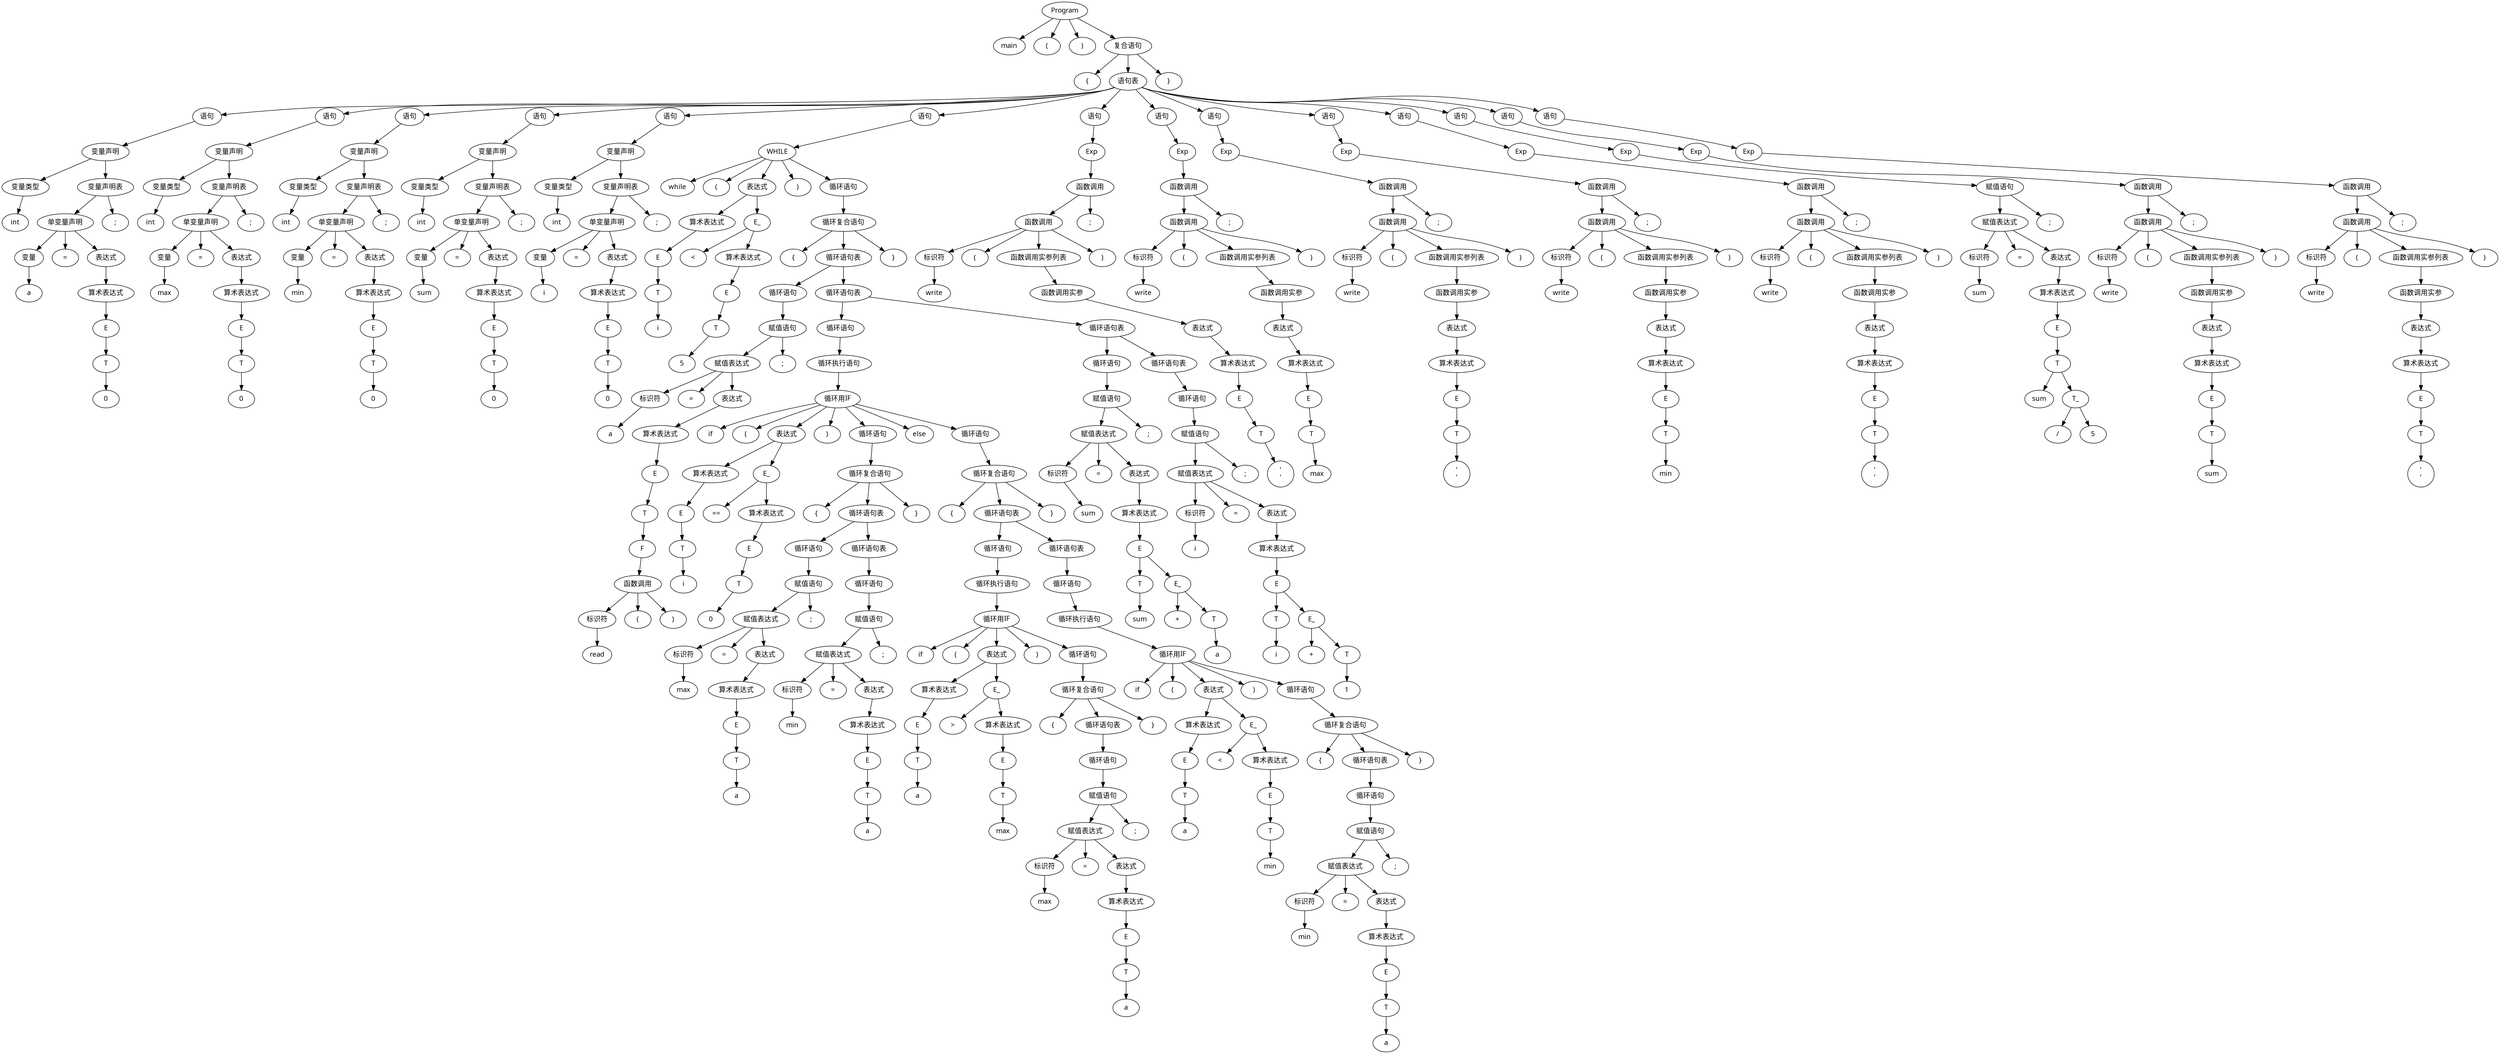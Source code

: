 // test2.1-2.txt
digraph {
	node [fontname="Microsoft YaHei"]
	1 [label=Program]
	2 [label=main]
	3 [label="("]
	4 [label=")"]
	5 [label="复合语句"]
	6 [label="{"]
	7 [label="语句表"]
	8 [label="语句"]
	9 [label="变量声明"]
	10 [label="变量类型"]
	11 [label=int]
	12 [label="变量声明表"]
	13 [label="单变量声明"]
	14 [label="变量"]
	15 [label=a]
	16 [label="="]
	17 [label="表达式"]
	18 [label="算术表达式"]
	19 [label=E]
	20 [label=T]
	21 [label=0]
	22 [label=";"]
	23 [label="语句"]
	24 [label="变量声明"]
	25 [label="变量类型"]
	26 [label=int]
	27 [label="变量声明表"]
	28 [label="单变量声明"]
	29 [label="变量"]
	30 [label=max]
	31 [label="="]
	32 [label="表达式"]
	33 [label="算术表达式"]
	34 [label=E]
	35 [label=T]
	36 [label=0]
	37 [label=";"]
	38 [label="语句"]
	39 [label="变量声明"]
	40 [label="变量类型"]
	41 [label=int]
	42 [label="变量声明表"]
	43 [label="单变量声明"]
	44 [label="变量"]
	45 [label=min]
	46 [label="="]
	47 [label="表达式"]
	48 [label="算术表达式"]
	49 [label=E]
	50 [label=T]
	51 [label=0]
	52 [label=";"]
	53 [label="语句"]
	54 [label="变量声明"]
	55 [label="变量类型"]
	56 [label=int]
	57 [label="变量声明表"]
	58 [label="单变量声明"]
	59 [label="变量"]
	60 [label=sum]
	61 [label="="]
	62 [label="表达式"]
	63 [label="算术表达式"]
	64 [label=E]
	65 [label=T]
	66 [label=0]
	67 [label=";"]
	68 [label="语句"]
	69 [label="变量声明"]
	70 [label="变量类型"]
	71 [label=int]
	72 [label="变量声明表"]
	73 [label="单变量声明"]
	74 [label="变量"]
	75 [label=i]
	76 [label="="]
	77 [label="表达式"]
	78 [label="算术表达式"]
	79 [label=E]
	80 [label=T]
	81 [label=0]
	82 [label=";"]
	83 [label="语句"]
	84 [label=WHILE]
	85 [label=while]
	86 [label="("]
	87 [label="表达式"]
	88 [label="算术表达式"]
	89 [label=E]
	90 [label=T]
	91 [label=i]
	92 [label=E_]
	93 [label="<"]
	94 [label="算术表达式"]
	95 [label=E]
	96 [label=T]
	97 [label=5]
	98 [label=")"]
	99 [label="循环语句"]
	100 [label="循环复合语句"]
	101 [label="{"]
	102 [label="循环语句表"]
	103 [label="循环语句"]
	104 [label="赋值语句"]
	105 [label="赋值表达式"]
	106 [label="标识符"]
	107 [label=a]
	108 [label="="]
	109 [label="表达式"]
	110 [label="算术表达式"]
	111 [label=E]
	112 [label=T]
	113 [label=F]
	114 [label="函数调用"]
	115 [label="标识符"]
	116 [label=read]
	117 [label="("]
	118 [label=")"]
	119 [label=";"]
	120 [label="循环语句表"]
	121 [label="循环语句"]
	122 [label="循环执行语句"]
	123 [label="循环用IF"]
	124 [label=if]
	125 [label="("]
	126 [label="表达式"]
	127 [label="算术表达式"]
	128 [label=E]
	129 [label=T]
	130 [label=i]
	131 [label=E_]
	132 [label="=="]
	133 [label="算术表达式"]
	134 [label=E]
	135 [label=T]
	136 [label=0]
	137 [label=")"]
	138 [label="循环语句"]
	139 [label="循环复合语句"]
	140 [label="{"]
	141 [label="循环语句表"]
	142 [label="循环语句"]
	143 [label="赋值语句"]
	144 [label="赋值表达式"]
	145 [label="标识符"]
	146 [label=max]
	147 [label="="]
	148 [label="表达式"]
	149 [label="算术表达式"]
	150 [label=E]
	151 [label=T]
	152 [label=a]
	153 [label=";"]
	154 [label="循环语句表"]
	155 [label="循环语句"]
	156 [label="赋值语句"]
	157 [label="赋值表达式"]
	158 [label="标识符"]
	159 [label=min]
	160 [label="="]
	161 [label="表达式"]
	162 [label="算术表达式"]
	163 [label=E]
	164 [label=T]
	165 [label=a]
	166 [label=";"]
	167 [label="}"]
	168 [label=else]
	169 [label="循环语句"]
	170 [label="循环复合语句"]
	171 [label="{"]
	172 [label="循环语句表"]
	173 [label="循环语句"]
	174 [label="循环执行语句"]
	175 [label="循环用IF"]
	176 [label=if]
	177 [label="("]
	178 [label="表达式"]
	179 [label="算术表达式"]
	180 [label=E]
	181 [label=T]
	182 [label=a]
	183 [label=E_]
	184 [label=">"]
	185 [label="算术表达式"]
	186 [label=E]
	187 [label=T]
	188 [label=max]
	189 [label=")"]
	190 [label="循环语句"]
	191 [label="循环复合语句"]
	192 [label="{"]
	193 [label="循环语句表"]
	194 [label="循环语句"]
	195 [label="赋值语句"]
	196 [label="赋值表达式"]
	197 [label="标识符"]
	198 [label=max]
	199 [label="="]
	200 [label="表达式"]
	201 [label="算术表达式"]
	202 [label=E]
	203 [label=T]
	204 [label=a]
	205 [label=";"]
	206 [label="}"]
	207 [label="循环语句表"]
	208 [label="循环语句"]
	209 [label="循环执行语句"]
	210 [label="循环用IF"]
	211 [label=if]
	212 [label="("]
	213 [label="表达式"]
	214 [label="算术表达式"]
	215 [label=E]
	216 [label=T]
	217 [label=a]
	218 [label=E_]
	219 [label="<"]
	220 [label="算术表达式"]
	221 [label=E]
	222 [label=T]
	223 [label=min]
	224 [label=")"]
	225 [label="循环语句"]
	226 [label="循环复合语句"]
	227 [label="{"]
	228 [label="循环语句表"]
	229 [label="循环语句"]
	230 [label="赋值语句"]
	231 [label="赋值表达式"]
	232 [label="标识符"]
	233 [label=min]
	234 [label="="]
	235 [label="表达式"]
	236 [label="算术表达式"]
	237 [label=E]
	238 [label=T]
	239 [label=a]
	240 [label=";"]
	241 [label="}"]
	242 [label="}"]
	243 [label="循环语句表"]
	244 [label="循环语句"]
	245 [label="赋值语句"]
	246 [label="赋值表达式"]
	247 [label="标识符"]
	248 [label=sum]
	249 [label="="]
	250 [label="表达式"]
	251 [label="算术表达式"]
	252 [label=E]
	253 [label=T]
	254 [label=sum]
	255 [label=E_]
	256 [label="+"]
	257 [label=T]
	258 [label=a]
	259 [label=";"]
	260 [label="循环语句表"]
	261 [label="循环语句"]
	262 [label="赋值语句"]
	263 [label="赋值表达式"]
	264 [label="标识符"]
	265 [label=i]
	266 [label="="]
	267 [label="表达式"]
	268 [label="算术表达式"]
	269 [label=E]
	270 [label=T]
	271 [label=i]
	272 [label=E_]
	273 [label="+"]
	274 [label=T]
	275 [label=1]
	276 [label=";"]
	277 [label="}"]
	278 [label="语句"]
	279 [label=Exp]
	280 [label="函数调用"]
	281 [label="函数调用"]
	282 [label="标识符"]
	283 [label=write]
	284 [label="("]
	285 [label="函数调用实参列表"]
	286 [label="函数调用实参"]
	287 [label="表达式"]
	288 [label="算术表达式"]
	289 [label=E]
	290 [label=T]
	291 [label="'
'"]
	292 [label=")"]
	293 [label=";"]
	294 [label="语句"]
	295 [label=Exp]
	296 [label="函数调用"]
	297 [label="函数调用"]
	298 [label="标识符"]
	299 [label=write]
	300 [label="("]
	301 [label="函数调用实参列表"]
	302 [label="函数调用实参"]
	303 [label="表达式"]
	304 [label="算术表达式"]
	305 [label=E]
	306 [label=T]
	307 [label=max]
	308 [label=")"]
	309 [label=";"]
	310 [label="语句"]
	311 [label=Exp]
	312 [label="函数调用"]
	313 [label="函数调用"]
	314 [label="标识符"]
	315 [label=write]
	316 [label="("]
	317 [label="函数调用实参列表"]
	318 [label="函数调用实参"]
	319 [label="表达式"]
	320 [label="算术表达式"]
	321 [label=E]
	322 [label=T]
	323 [label="'
'"]
	324 [label=")"]
	325 [label=";"]
	326 [label="语句"]
	327 [label=Exp]
	328 [label="函数调用"]
	329 [label="函数调用"]
	330 [label="标识符"]
	331 [label=write]
	332 [label="("]
	333 [label="函数调用实参列表"]
	334 [label="函数调用实参"]
	335 [label="表达式"]
	336 [label="算术表达式"]
	337 [label=E]
	338 [label=T]
	339 [label=min]
	340 [label=")"]
	341 [label=";"]
	342 [label="语句"]
	343 [label=Exp]
	344 [label="函数调用"]
	345 [label="函数调用"]
	346 [label="标识符"]
	347 [label=write]
	348 [label="("]
	349 [label="函数调用实参列表"]
	350 [label="函数调用实参"]
	351 [label="表达式"]
	352 [label="算术表达式"]
	353 [label=E]
	354 [label=T]
	355 [label="'
'"]
	356 [label=")"]
	357 [label=";"]
	358 [label="语句"]
	359 [label=Exp]
	360 [label="赋值语句"]
	361 [label="赋值表达式"]
	362 [label="标识符"]
	363 [label=sum]
	364 [label="="]
	365 [label="表达式"]
	366 [label="算术表达式"]
	367 [label=E]
	368 [label=T]
	369 [label=sum]
	370 [label=T_]
	371 [label="/"]
	372 [label=5]
	373 [label=";"]
	374 [label="语句"]
	375 [label=Exp]
	376 [label="函数调用"]
	377 [label="函数调用"]
	378 [label="标识符"]
	379 [label=write]
	380 [label="("]
	381 [label="函数调用实参列表"]
	382 [label="函数调用实参"]
	383 [label="表达式"]
	384 [label="算术表达式"]
	385 [label=E]
	386 [label=T]
	387 [label=sum]
	388 [label=")"]
	389 [label=";"]
	390 [label="语句"]
	391 [label=Exp]
	392 [label="函数调用"]
	393 [label="函数调用"]
	394 [label="标识符"]
	395 [label=write]
	396 [label="("]
	397 [label="函数调用实参列表"]
	398 [label="函数调用实参"]
	399 [label="表达式"]
	400 [label="算术表达式"]
	401 [label=E]
	402 [label=T]
	403 [label="'
'"]
	404 [label=")"]
	405 [label=";"]
	406 [label="}"]
	1 -> 2
	1 -> 3
	1 -> 4
	1 -> 5
	5 -> 6
	5 -> 7
	7 -> 8
	8 -> 9
	9 -> 10
	10 -> 11
	9 -> 12
	12 -> 13
	13 -> 14
	14 -> 15
	13 -> 16
	13 -> 17
	17 -> 18
	18 -> 19
	19 -> 20
	20 -> 21
	12 -> 22
	7 -> 23
	23 -> 24
	24 -> 25
	25 -> 26
	24 -> 27
	27 -> 28
	28 -> 29
	29 -> 30
	28 -> 31
	28 -> 32
	32 -> 33
	33 -> 34
	34 -> 35
	35 -> 36
	27 -> 37
	7 -> 38
	38 -> 39
	39 -> 40
	40 -> 41
	39 -> 42
	42 -> 43
	43 -> 44
	44 -> 45
	43 -> 46
	43 -> 47
	47 -> 48
	48 -> 49
	49 -> 50
	50 -> 51
	42 -> 52
	7 -> 53
	53 -> 54
	54 -> 55
	55 -> 56
	54 -> 57
	57 -> 58
	58 -> 59
	59 -> 60
	58 -> 61
	58 -> 62
	62 -> 63
	63 -> 64
	64 -> 65
	65 -> 66
	57 -> 67
	7 -> 68
	68 -> 69
	69 -> 70
	70 -> 71
	69 -> 72
	72 -> 73
	73 -> 74
	74 -> 75
	73 -> 76
	73 -> 77
	77 -> 78
	78 -> 79
	79 -> 80
	80 -> 81
	72 -> 82
	7 -> 83
	83 -> 84
	84 -> 85
	84 -> 86
	84 -> 87
	87 -> 88
	88 -> 89
	89 -> 90
	90 -> 91
	87 -> 92
	92 -> 93
	92 -> 94
	94 -> 95
	95 -> 96
	96 -> 97
	84 -> 98
	84 -> 99
	99 -> 100
	100 -> 101
	100 -> 102
	102 -> 103
	103 -> 104
	104 -> 105
	105 -> 106
	106 -> 107
	105 -> 108
	105 -> 109
	109 -> 110
	110 -> 111
	111 -> 112
	112 -> 113
	113 -> 114
	114 -> 115
	115 -> 116
	114 -> 117
	114 -> 118
	104 -> 119
	102 -> 120
	120 -> 121
	121 -> 122
	122 -> 123
	123 -> 124
	123 -> 125
	123 -> 126
	126 -> 127
	127 -> 128
	128 -> 129
	129 -> 130
	126 -> 131
	131 -> 132
	131 -> 133
	133 -> 134
	134 -> 135
	135 -> 136
	123 -> 137
	123 -> 138
	138 -> 139
	139 -> 140
	139 -> 141
	141 -> 142
	142 -> 143
	143 -> 144
	144 -> 145
	145 -> 146
	144 -> 147
	144 -> 148
	148 -> 149
	149 -> 150
	150 -> 151
	151 -> 152
	143 -> 153
	141 -> 154
	154 -> 155
	155 -> 156
	156 -> 157
	157 -> 158
	158 -> 159
	157 -> 160
	157 -> 161
	161 -> 162
	162 -> 163
	163 -> 164
	164 -> 165
	156 -> 166
	139 -> 167
	123 -> 168
	123 -> 169
	169 -> 170
	170 -> 171
	170 -> 172
	172 -> 173
	173 -> 174
	174 -> 175
	175 -> 176
	175 -> 177
	175 -> 178
	178 -> 179
	179 -> 180
	180 -> 181
	181 -> 182
	178 -> 183
	183 -> 184
	183 -> 185
	185 -> 186
	186 -> 187
	187 -> 188
	175 -> 189
	175 -> 190
	190 -> 191
	191 -> 192
	191 -> 193
	193 -> 194
	194 -> 195
	195 -> 196
	196 -> 197
	197 -> 198
	196 -> 199
	196 -> 200
	200 -> 201
	201 -> 202
	202 -> 203
	203 -> 204
	195 -> 205
	191 -> 206
	172 -> 207
	207 -> 208
	208 -> 209
	209 -> 210
	210 -> 211
	210 -> 212
	210 -> 213
	213 -> 214
	214 -> 215
	215 -> 216
	216 -> 217
	213 -> 218
	218 -> 219
	218 -> 220
	220 -> 221
	221 -> 222
	222 -> 223
	210 -> 224
	210 -> 225
	225 -> 226
	226 -> 227
	226 -> 228
	228 -> 229
	229 -> 230
	230 -> 231
	231 -> 232
	232 -> 233
	231 -> 234
	231 -> 235
	235 -> 236
	236 -> 237
	237 -> 238
	238 -> 239
	230 -> 240
	226 -> 241
	170 -> 242
	120 -> 243
	243 -> 244
	244 -> 245
	245 -> 246
	246 -> 247
	247 -> 248
	246 -> 249
	246 -> 250
	250 -> 251
	251 -> 252
	252 -> 253
	253 -> 254
	252 -> 255
	255 -> 256
	255 -> 257
	257 -> 258
	245 -> 259
	243 -> 260
	260 -> 261
	261 -> 262
	262 -> 263
	263 -> 264
	264 -> 265
	263 -> 266
	263 -> 267
	267 -> 268
	268 -> 269
	269 -> 270
	270 -> 271
	269 -> 272
	272 -> 273
	272 -> 274
	274 -> 275
	262 -> 276
	100 -> 277
	7 -> 278
	278 -> 279
	279 -> 280
	280 -> 281
	281 -> 282
	282 -> 283
	281 -> 284
	281 -> 285
	285 -> 286
	286 -> 287
	287 -> 288
	288 -> 289
	289 -> 290
	290 -> 291
	281 -> 292
	280 -> 293
	7 -> 294
	294 -> 295
	295 -> 296
	296 -> 297
	297 -> 298
	298 -> 299
	297 -> 300
	297 -> 301
	301 -> 302
	302 -> 303
	303 -> 304
	304 -> 305
	305 -> 306
	306 -> 307
	297 -> 308
	296 -> 309
	7 -> 310
	310 -> 311
	311 -> 312
	312 -> 313
	313 -> 314
	314 -> 315
	313 -> 316
	313 -> 317
	317 -> 318
	318 -> 319
	319 -> 320
	320 -> 321
	321 -> 322
	322 -> 323
	313 -> 324
	312 -> 325
	7 -> 326
	326 -> 327
	327 -> 328
	328 -> 329
	329 -> 330
	330 -> 331
	329 -> 332
	329 -> 333
	333 -> 334
	334 -> 335
	335 -> 336
	336 -> 337
	337 -> 338
	338 -> 339
	329 -> 340
	328 -> 341
	7 -> 342
	342 -> 343
	343 -> 344
	344 -> 345
	345 -> 346
	346 -> 347
	345 -> 348
	345 -> 349
	349 -> 350
	350 -> 351
	351 -> 352
	352 -> 353
	353 -> 354
	354 -> 355
	345 -> 356
	344 -> 357
	7 -> 358
	358 -> 359
	359 -> 360
	360 -> 361
	361 -> 362
	362 -> 363
	361 -> 364
	361 -> 365
	365 -> 366
	366 -> 367
	367 -> 368
	368 -> 369
	368 -> 370
	370 -> 371
	370 -> 372
	360 -> 373
	7 -> 374
	374 -> 375
	375 -> 376
	376 -> 377
	377 -> 378
	378 -> 379
	377 -> 380
	377 -> 381
	381 -> 382
	382 -> 383
	383 -> 384
	384 -> 385
	385 -> 386
	386 -> 387
	377 -> 388
	376 -> 389
	7 -> 390
	390 -> 391
	391 -> 392
	392 -> 393
	393 -> 394
	394 -> 395
	393 -> 396
	393 -> 397
	397 -> 398
	398 -> 399
	399 -> 400
	400 -> 401
	401 -> 402
	402 -> 403
	393 -> 404
	392 -> 405
	5 -> 406
}
